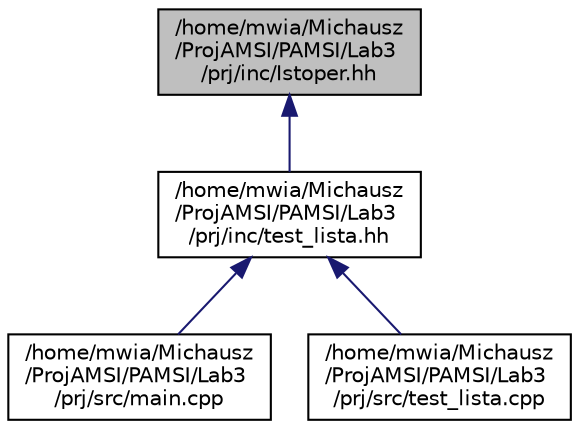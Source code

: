 digraph "/home/mwia/Michausz/ProjAMSI/PAMSI/Lab3/prj/inc/Istoper.hh"
{
  edge [fontname="Helvetica",fontsize="10",labelfontname="Helvetica",labelfontsize="10"];
  node [fontname="Helvetica",fontsize="10",shape=record];
  Node1 [label="/home/mwia/Michausz\l/ProjAMSI/PAMSI/Lab3\l/prj/inc/Istoper.hh",height=0.2,width=0.4,color="black", fillcolor="grey75", style="filled" fontcolor="black"];
  Node1 -> Node2 [dir="back",color="midnightblue",fontsize="10",style="solid",fontname="Helvetica"];
  Node2 [label="/home/mwia/Michausz\l/ProjAMSI/PAMSI/Lab3\l/prj/inc/test_lista.hh",height=0.2,width=0.4,color="black", fillcolor="white", style="filled",URL="$test__lista_8hh.html"];
  Node2 -> Node3 [dir="back",color="midnightblue",fontsize="10",style="solid",fontname="Helvetica"];
  Node3 [label="/home/mwia/Michausz\l/ProjAMSI/PAMSI/Lab3\l/prj/src/main.cpp",height=0.2,width=0.4,color="black", fillcolor="white", style="filled",URL="$main_8cpp.html"];
  Node2 -> Node4 [dir="back",color="midnightblue",fontsize="10",style="solid",fontname="Helvetica"];
  Node4 [label="/home/mwia/Michausz\l/ProjAMSI/PAMSI/Lab3\l/prj/src/test_lista.cpp",height=0.2,width=0.4,color="black", fillcolor="white", style="filled",URL="$test__lista_8cpp.html",tooltip="Definicje funkcji oraz metod klasy test_lista. Plik ten zawierqa definicje funkcji oraz metod dla obi..."];
}

